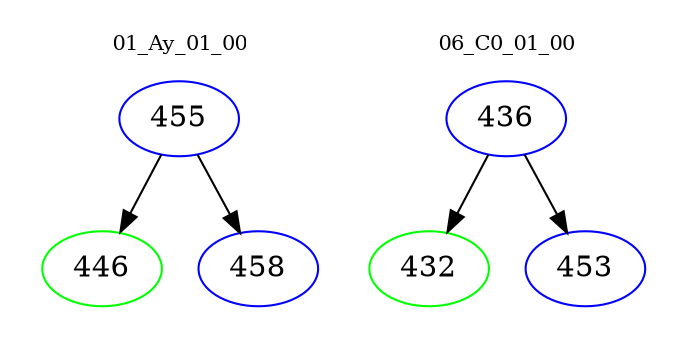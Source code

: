 digraph{
subgraph cluster_0 {
color = white
label = "01_Ay_01_00";
fontsize=10;
T0_455 [label="455", color="blue"]
T0_455 -> T0_446 [color="black"]
T0_446 [label="446", color="green"]
T0_455 -> T0_458 [color="black"]
T0_458 [label="458", color="blue"]
}
subgraph cluster_1 {
color = white
label = "06_C0_01_00";
fontsize=10;
T1_436 [label="436", color="blue"]
T1_436 -> T1_432 [color="black"]
T1_432 [label="432", color="green"]
T1_436 -> T1_453 [color="black"]
T1_453 [label="453", color="blue"]
}
}
